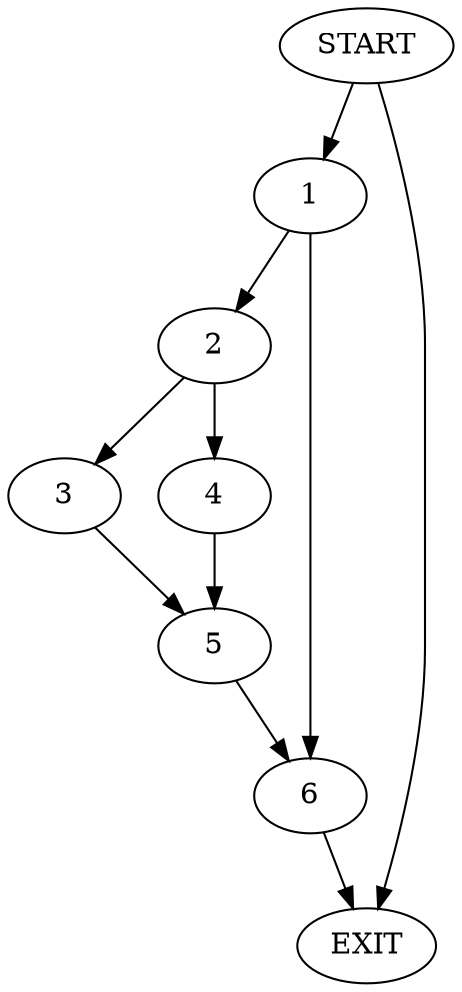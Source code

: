 digraph { 
0 [label="START"];
1;
2;
3;
4;
5;
6;
7[label="EXIT"];
0 -> 1;
0 -> 7;
1 -> 2;
1 -> 6;
2 -> 3;
2 -> 4;
3 -> 5;
4 -> 5;
5 -> 6;
6 -> 7;
}